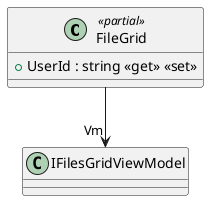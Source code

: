 @startuml
class FileGrid <<partial>> {
    + UserId : string <<get>> <<set>>
}
FileGrid --> "Vm" IFilesGridViewModel
@enduml
